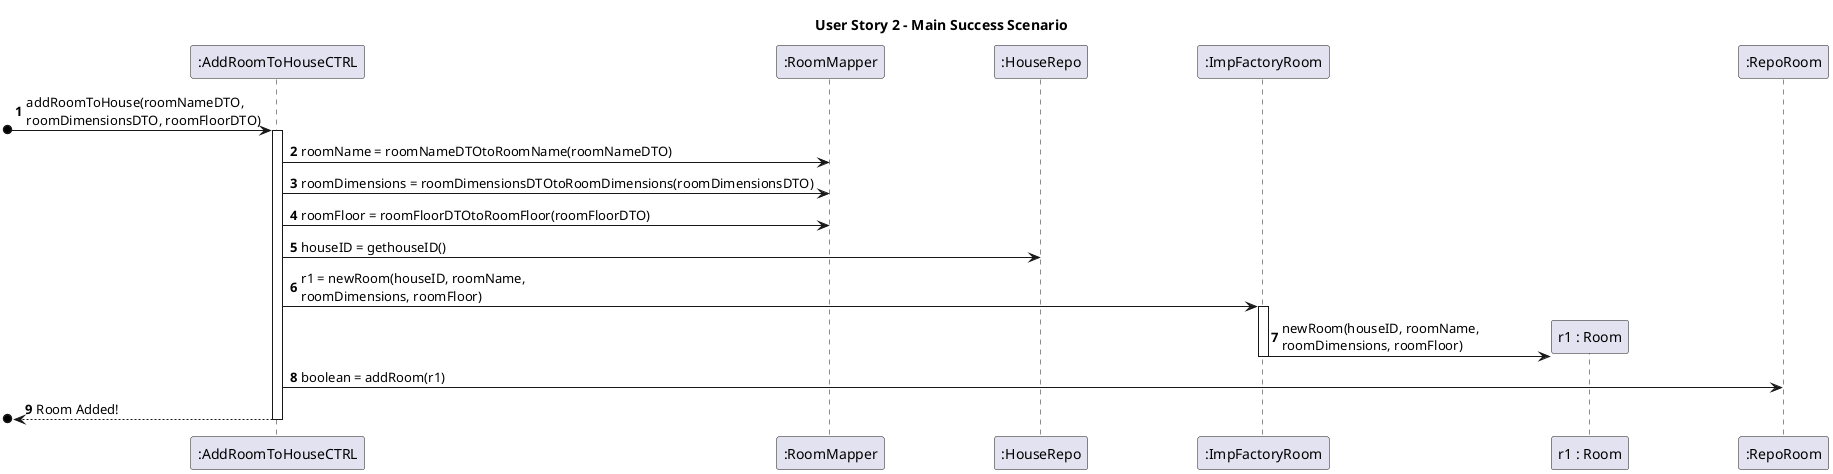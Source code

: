 @startuml
autonumber
title User Story 2 - Main Success Scenario
participant ":AddRoomToHouseCTRL" as C
participant ":RoomMapper" as Rm
participant ":HouseRepo" as Hr
participant ":ImpFactoryRoom" as fR
participant "r1 : Room" as R
participant ":RepoRoom" as rR
skinparam ParticipantPadding 50

[o-> C : addRoomToHouse(roomNameDTO, \nroomDimensionsDTO, roomFloorDTO)
activate C
C -> Rm : roomName = roomNameDTOtoRoomName(roomNameDTO)
C -> Rm : roomDimensions = roomDimensionsDTOtoRoomDimensions(roomDimensionsDTO)
C -> Rm : roomFloor = roomFloorDTOtoRoomFloor(roomFloorDTO)
C -> Hr : houseID = gethouseID()
C -> fR : r1 = newRoom(houseID, roomName, \nroomDimensions, roomFloor)


activate fR
fR -> R** : newRoom(houseID, roomName,\nroomDimensions, roomFloor)
deactivate fR

C -> rR : boolean = addRoom(r1)
[o<-- C : Room Added!
deactivate C


@enduml
